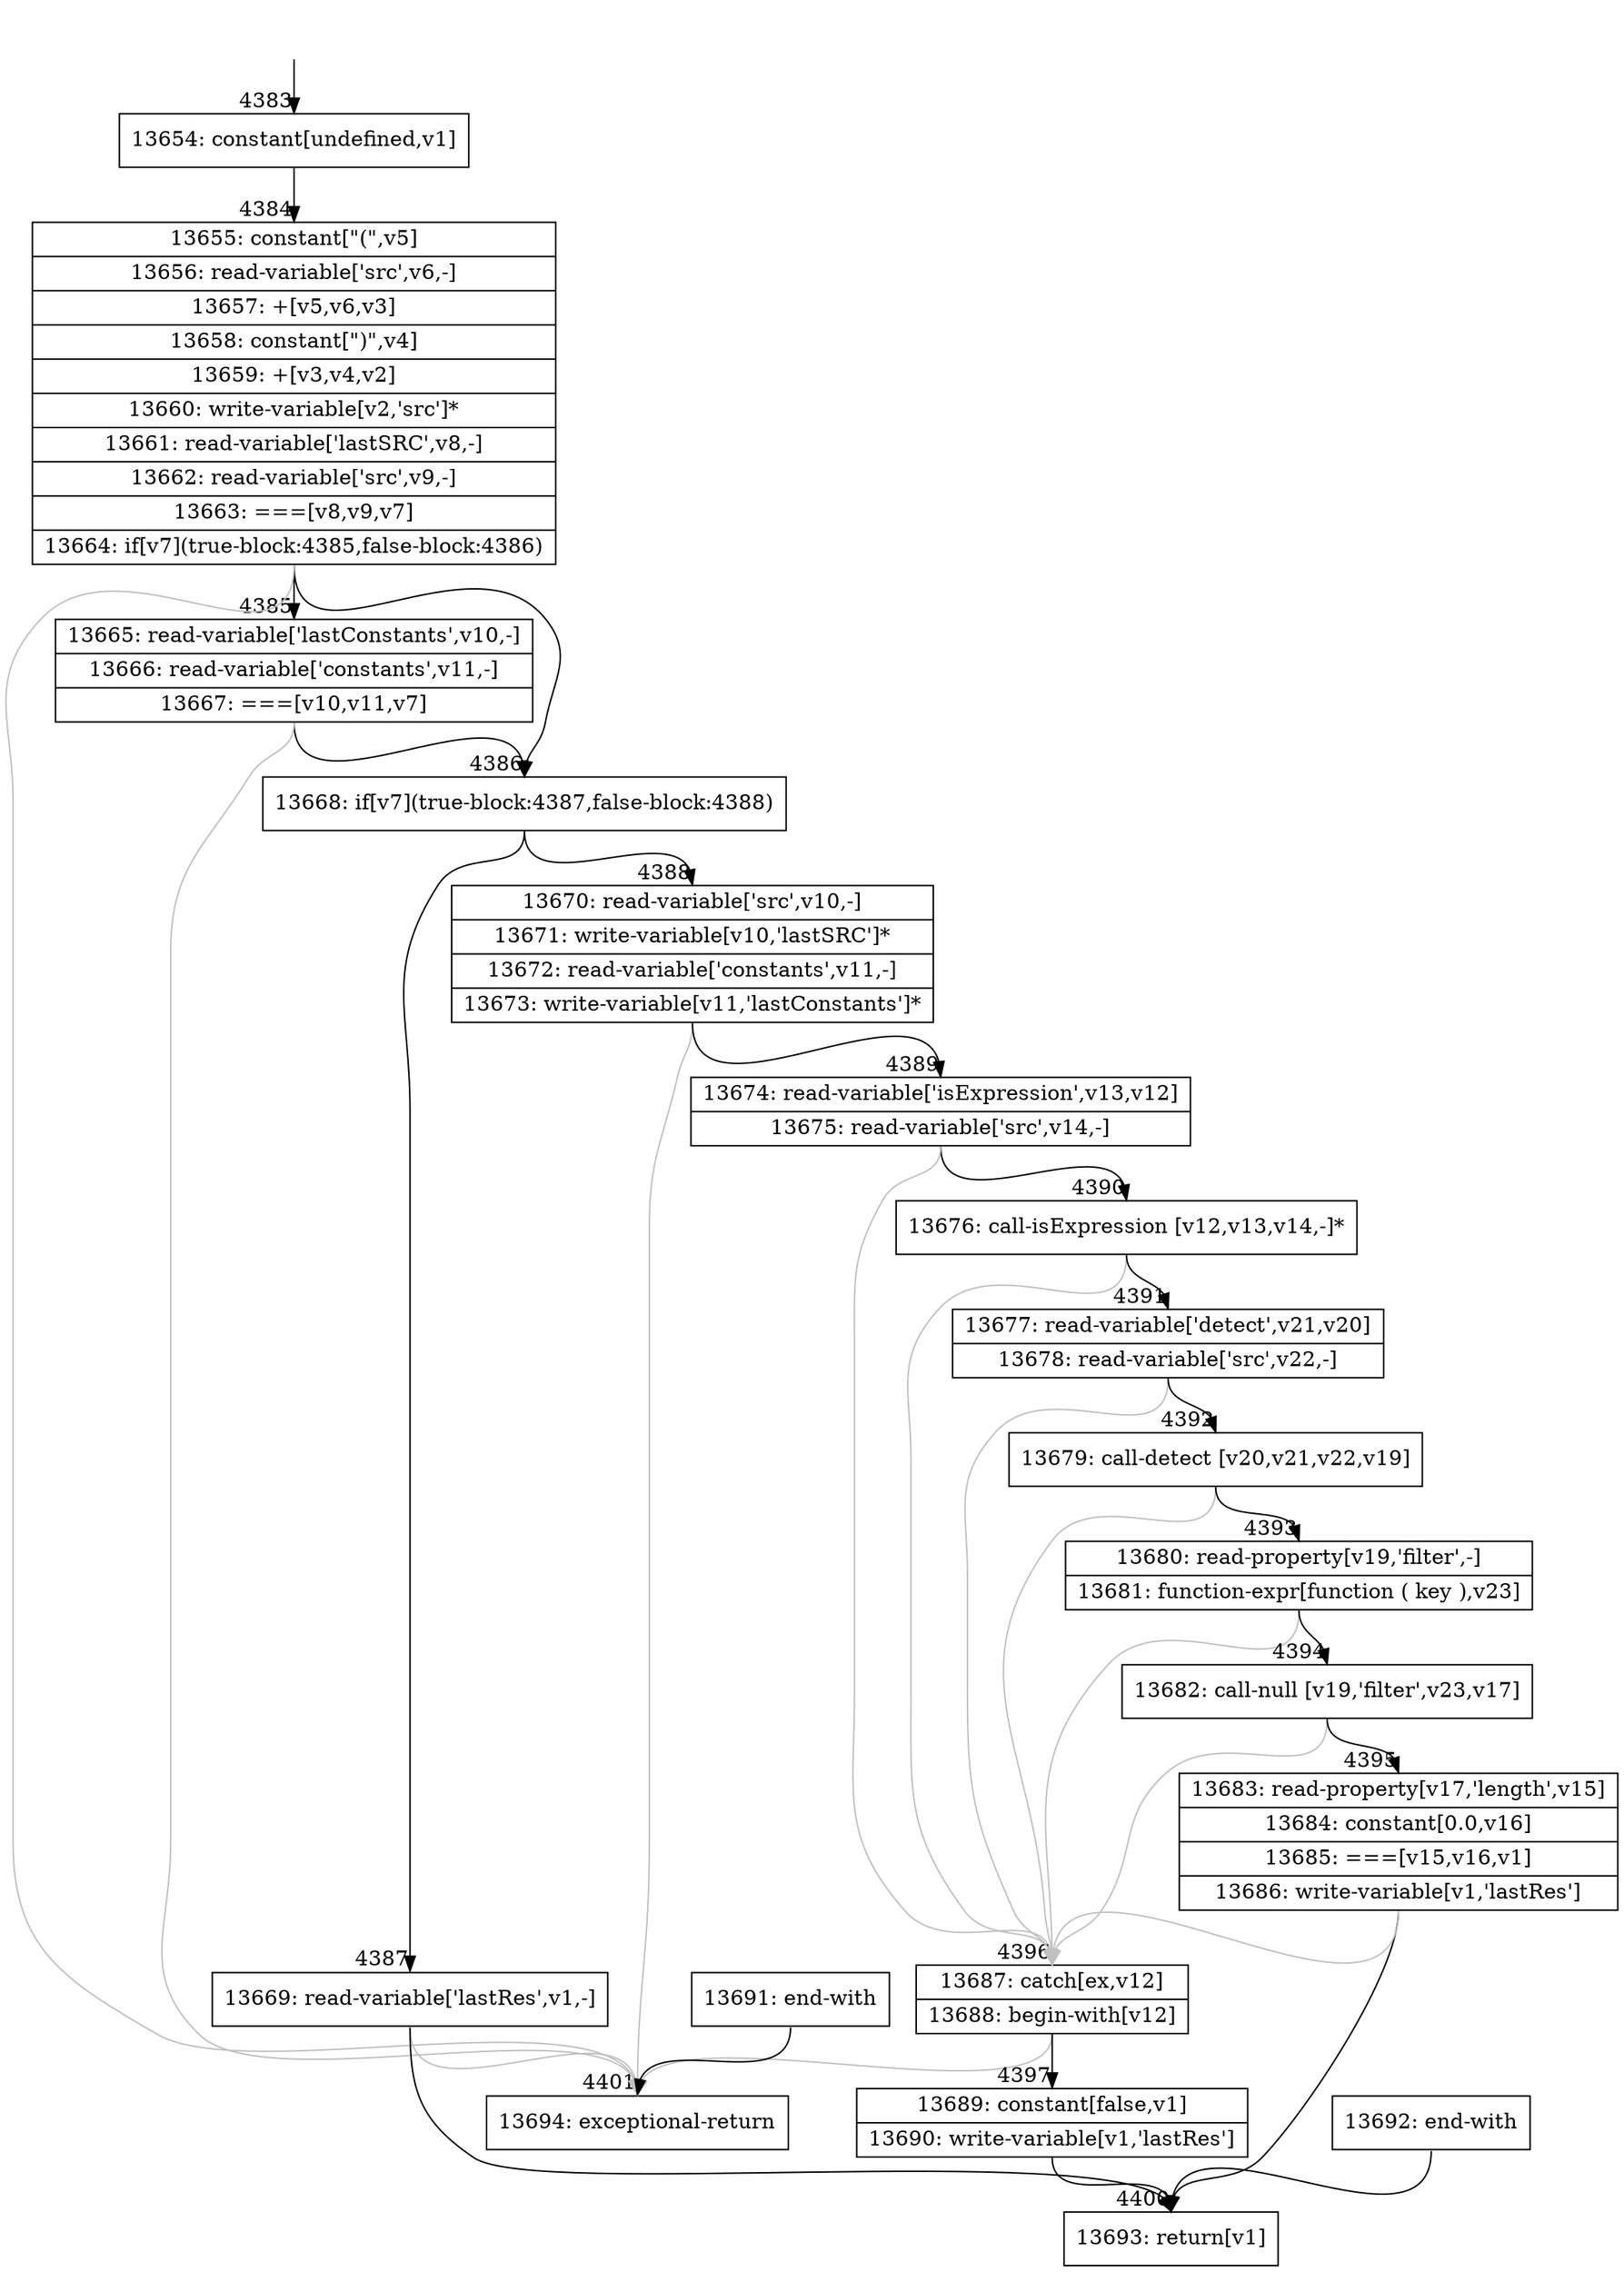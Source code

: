 digraph {
rankdir="TD"
BB_entry259[shape=none,label=""];
BB_entry259 -> BB4383 [tailport=s, headport=n, headlabel="    4383"]
BB4383 [shape=record label="{13654: constant[undefined,v1]}" ] 
BB4383 -> BB4384 [tailport=s, headport=n, headlabel="      4384"]
BB4384 [shape=record label="{13655: constant[\"(\",v5]|13656: read-variable['src',v6,-]|13657: +[v5,v6,v3]|13658: constant[\")\",v4]|13659: +[v3,v4,v2]|13660: write-variable[v2,'src']*|13661: read-variable['lastSRC',v8,-]|13662: read-variable['src',v9,-]|13663: ===[v8,v9,v7]|13664: if[v7](true-block:4385,false-block:4386)}" ] 
BB4384 -> BB4386 [tailport=s, headport=n, headlabel="      4386"]
BB4384 -> BB4385 [tailport=s, headport=n, headlabel="      4385"]
BB4384 -> BB4401 [tailport=s, headport=n, color=gray, headlabel="      4401"]
BB4385 [shape=record label="{13665: read-variable['lastConstants',v10,-]|13666: read-variable['constants',v11,-]|13667: ===[v10,v11,v7]}" ] 
BB4385 -> BB4386 [tailport=s, headport=n]
BB4385 -> BB4401 [tailport=s, headport=n, color=gray]
BB4386 [shape=record label="{13668: if[v7](true-block:4387,false-block:4388)}" ] 
BB4386 -> BB4387 [tailport=s, headport=n, headlabel="      4387"]
BB4386 -> BB4388 [tailport=s, headport=n, headlabel="      4388"]
BB4387 [shape=record label="{13669: read-variable['lastRes',v1,-]}" ] 
BB4387 -> BB4400 [tailport=s, headport=n, headlabel="      4400"]
BB4387 -> BB4401 [tailport=s, headport=n, color=gray]
BB4388 [shape=record label="{13670: read-variable['src',v10,-]|13671: write-variable[v10,'lastSRC']*|13672: read-variable['constants',v11,-]|13673: write-variable[v11,'lastConstants']*}" ] 
BB4388 -> BB4389 [tailport=s, headport=n, headlabel="      4389"]
BB4388 -> BB4401 [tailport=s, headport=n, color=gray]
BB4389 [shape=record label="{13674: read-variable['isExpression',v13,v12]|13675: read-variable['src',v14,-]}" ] 
BB4389 -> BB4390 [tailport=s, headport=n, headlabel="      4390"]
BB4389 -> BB4396 [tailport=s, headport=n, color=gray, headlabel="      4396"]
BB4390 [shape=record label="{13676: call-isExpression [v12,v13,v14,-]*}" ] 
BB4390 -> BB4391 [tailport=s, headport=n, headlabel="      4391"]
BB4390 -> BB4396 [tailport=s, headport=n, color=gray]
BB4391 [shape=record label="{13677: read-variable['detect',v21,v20]|13678: read-variable['src',v22,-]}" ] 
BB4391 -> BB4392 [tailport=s, headport=n, headlabel="      4392"]
BB4391 -> BB4396 [tailport=s, headport=n, color=gray]
BB4392 [shape=record label="{13679: call-detect [v20,v21,v22,v19]}" ] 
BB4392 -> BB4393 [tailport=s, headport=n, headlabel="      4393"]
BB4392 -> BB4396 [tailport=s, headport=n, color=gray]
BB4393 [shape=record label="{13680: read-property[v19,'filter',-]|13681: function-expr[function ( key ),v23]}" ] 
BB4393 -> BB4394 [tailport=s, headport=n, headlabel="      4394"]
BB4393 -> BB4396 [tailport=s, headport=n, color=gray]
BB4394 [shape=record label="{13682: call-null [v19,'filter',v23,v17]}" ] 
BB4394 -> BB4395 [tailport=s, headport=n, headlabel="      4395"]
BB4394 -> BB4396 [tailport=s, headport=n, color=gray]
BB4395 [shape=record label="{13683: read-property[v17,'length',v15]|13684: constant[0.0,v16]|13685: ===[v15,v16,v1]|13686: write-variable[v1,'lastRes']}" ] 
BB4395 -> BB4400 [tailport=s, headport=n]
BB4395 -> BB4396 [tailport=s, headport=n, color=gray]
BB4396 [shape=record label="{13687: catch[ex,v12]|13688: begin-with[v12]}" ] 
BB4396 -> BB4397 [tailport=s, headport=n, headlabel="      4397"]
BB4396 -> BB4401 [tailport=s, headport=n, color=gray]
BB4397 [shape=record label="{13689: constant[false,v1]|13690: write-variable[v1,'lastRes']}" ] 
BB4397 -> BB4400 [tailport=s, headport=n]
BB4398 [shape=record label="{13691: end-with}" ] 
BB4398 -> BB4401 [tailport=s, headport=n]
BB4399 [shape=record label="{13692: end-with}" ] 
BB4399 -> BB4400 [tailport=s, headport=n]
BB4400 [shape=record label="{13693: return[v1]}" ] 
BB4401 [shape=record label="{13694: exceptional-return}" ] 
//#$~ 4430
}
